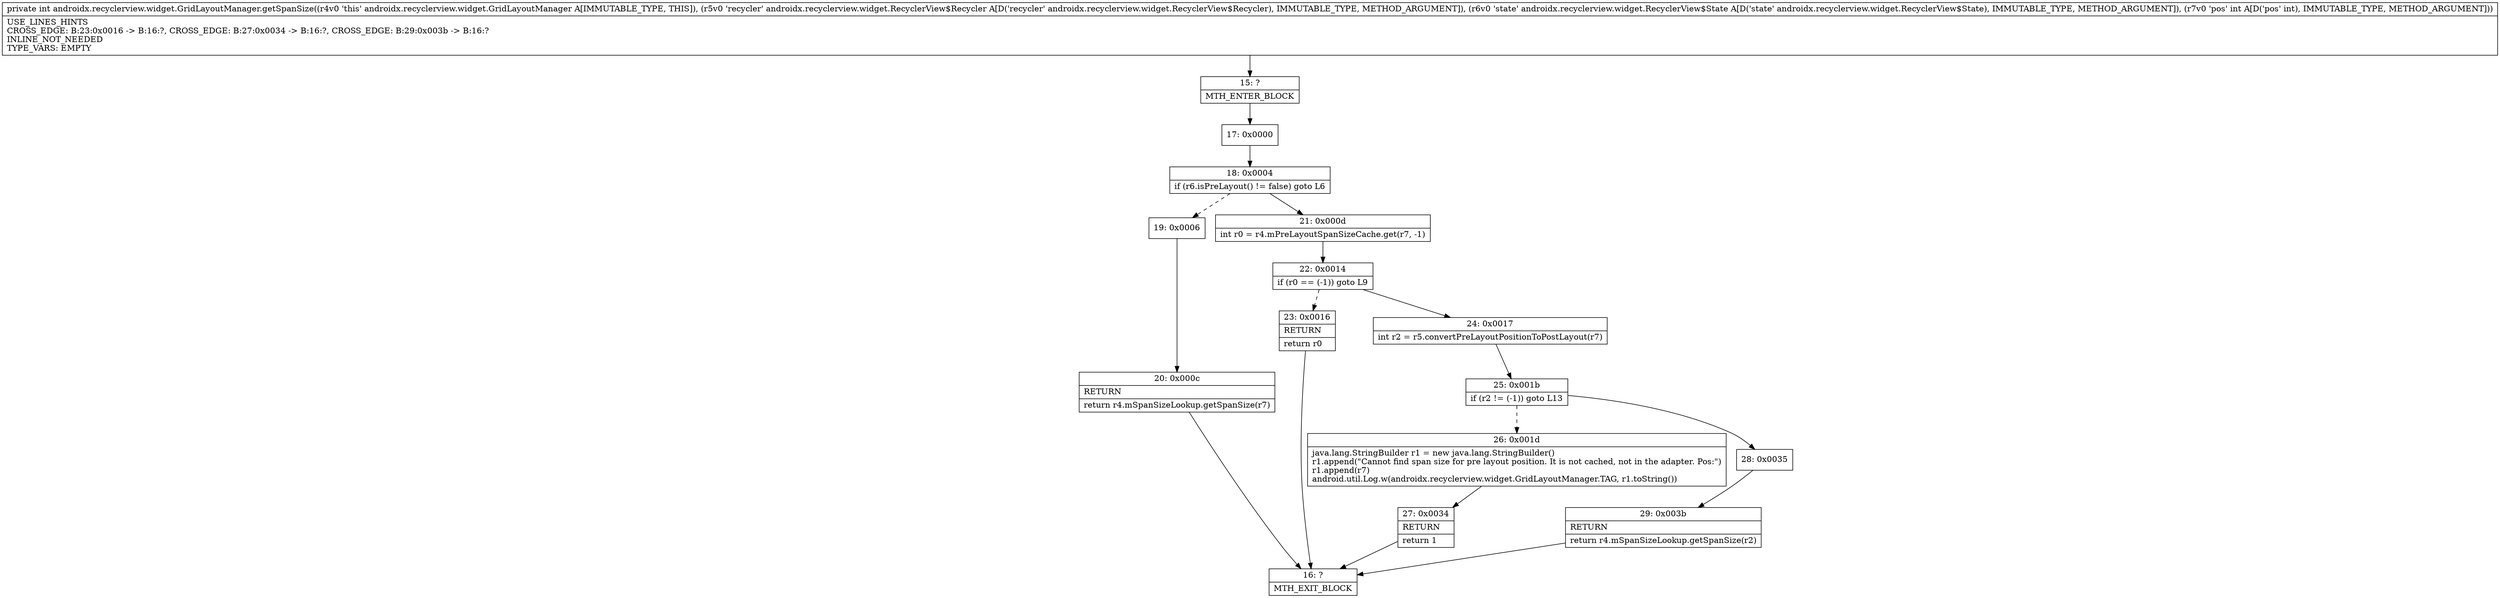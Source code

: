digraph "CFG forandroidx.recyclerview.widget.GridLayoutManager.getSpanSize(Landroidx\/recyclerview\/widget\/RecyclerView$Recycler;Landroidx\/recyclerview\/widget\/RecyclerView$State;I)I" {
Node_15 [shape=record,label="{15\:\ ?|MTH_ENTER_BLOCK\l}"];
Node_17 [shape=record,label="{17\:\ 0x0000}"];
Node_18 [shape=record,label="{18\:\ 0x0004|if (r6.isPreLayout() != false) goto L6\l}"];
Node_19 [shape=record,label="{19\:\ 0x0006}"];
Node_20 [shape=record,label="{20\:\ 0x000c|RETURN\l|return r4.mSpanSizeLookup.getSpanSize(r7)\l}"];
Node_16 [shape=record,label="{16\:\ ?|MTH_EXIT_BLOCK\l}"];
Node_21 [shape=record,label="{21\:\ 0x000d|int r0 = r4.mPreLayoutSpanSizeCache.get(r7, \-1)\l}"];
Node_22 [shape=record,label="{22\:\ 0x0014|if (r0 == (\-1)) goto L9\l}"];
Node_23 [shape=record,label="{23\:\ 0x0016|RETURN\l|return r0\l}"];
Node_24 [shape=record,label="{24\:\ 0x0017|int r2 = r5.convertPreLayoutPositionToPostLayout(r7)\l}"];
Node_25 [shape=record,label="{25\:\ 0x001b|if (r2 != (\-1)) goto L13\l}"];
Node_26 [shape=record,label="{26\:\ 0x001d|java.lang.StringBuilder r1 = new java.lang.StringBuilder()\lr1.append(\"Cannot find span size for pre layout position. It is not cached, not in the adapter. Pos:\")\lr1.append(r7)\landroid.util.Log.w(androidx.recyclerview.widget.GridLayoutManager.TAG, r1.toString())\l}"];
Node_27 [shape=record,label="{27\:\ 0x0034|RETURN\l|return 1\l}"];
Node_28 [shape=record,label="{28\:\ 0x0035}"];
Node_29 [shape=record,label="{29\:\ 0x003b|RETURN\l|return r4.mSpanSizeLookup.getSpanSize(r2)\l}"];
MethodNode[shape=record,label="{private int androidx.recyclerview.widget.GridLayoutManager.getSpanSize((r4v0 'this' androidx.recyclerview.widget.GridLayoutManager A[IMMUTABLE_TYPE, THIS]), (r5v0 'recycler' androidx.recyclerview.widget.RecyclerView$Recycler A[D('recycler' androidx.recyclerview.widget.RecyclerView$Recycler), IMMUTABLE_TYPE, METHOD_ARGUMENT]), (r6v0 'state' androidx.recyclerview.widget.RecyclerView$State A[D('state' androidx.recyclerview.widget.RecyclerView$State), IMMUTABLE_TYPE, METHOD_ARGUMENT]), (r7v0 'pos' int A[D('pos' int), IMMUTABLE_TYPE, METHOD_ARGUMENT]))  | USE_LINES_HINTS\lCROSS_EDGE: B:23:0x0016 \-\> B:16:?, CROSS_EDGE: B:27:0x0034 \-\> B:16:?, CROSS_EDGE: B:29:0x003b \-\> B:16:?\lINLINE_NOT_NEEDED\lTYPE_VARS: EMPTY\l}"];
MethodNode -> Node_15;Node_15 -> Node_17;
Node_17 -> Node_18;
Node_18 -> Node_19[style=dashed];
Node_18 -> Node_21;
Node_19 -> Node_20;
Node_20 -> Node_16;
Node_21 -> Node_22;
Node_22 -> Node_23[style=dashed];
Node_22 -> Node_24;
Node_23 -> Node_16;
Node_24 -> Node_25;
Node_25 -> Node_26[style=dashed];
Node_25 -> Node_28;
Node_26 -> Node_27;
Node_27 -> Node_16;
Node_28 -> Node_29;
Node_29 -> Node_16;
}

